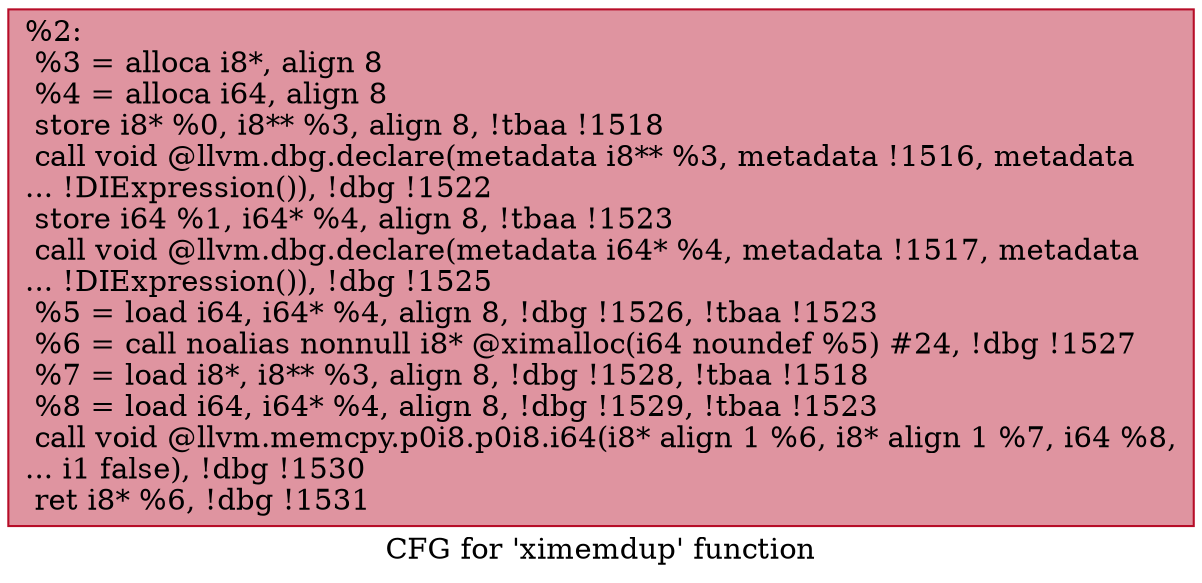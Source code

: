digraph "CFG for 'ximemdup' function" {
	label="CFG for 'ximemdup' function";

	Node0x28391d0 [shape=record,color="#b70d28ff", style=filled, fillcolor="#b70d2870",label="{%2:\l  %3 = alloca i8*, align 8\l  %4 = alloca i64, align 8\l  store i8* %0, i8** %3, align 8, !tbaa !1518\l  call void @llvm.dbg.declare(metadata i8** %3, metadata !1516, metadata\l... !DIExpression()), !dbg !1522\l  store i64 %1, i64* %4, align 8, !tbaa !1523\l  call void @llvm.dbg.declare(metadata i64* %4, metadata !1517, metadata\l... !DIExpression()), !dbg !1525\l  %5 = load i64, i64* %4, align 8, !dbg !1526, !tbaa !1523\l  %6 = call noalias nonnull i8* @ximalloc(i64 noundef %5) #24, !dbg !1527\l  %7 = load i8*, i8** %3, align 8, !dbg !1528, !tbaa !1518\l  %8 = load i64, i64* %4, align 8, !dbg !1529, !tbaa !1523\l  call void @llvm.memcpy.p0i8.p0i8.i64(i8* align 1 %6, i8* align 1 %7, i64 %8,\l... i1 false), !dbg !1530\l  ret i8* %6, !dbg !1531\l}"];
}
